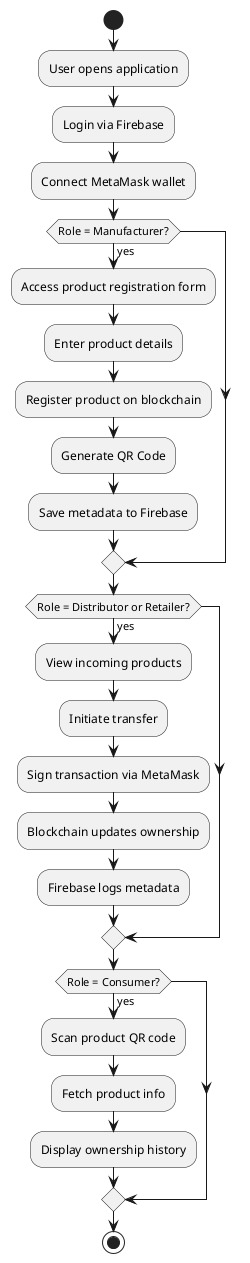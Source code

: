 @startuml activity

start

:User opens application;
:Login via Firebase;
:Connect MetaMask wallet;

if (Role = Manufacturer?) then (yes)
  :Access product registration form;
  :Enter product details;
  :Register product on blockchain;
  :Generate QR Code;
  :Save metadata to Firebase;
endif

if (Role = Distributor or Retailer?) then (yes)
  :View incoming products;
  :Initiate transfer;
  :Sign transaction via MetaMask;
  :Blockchain updates ownership;
  :Firebase logs metadata;
endif

if (Role = Consumer?) then (yes)
  :Scan product QR code;
  :Fetch product info;
  :Display ownership history;
endif

stop

@enduml
